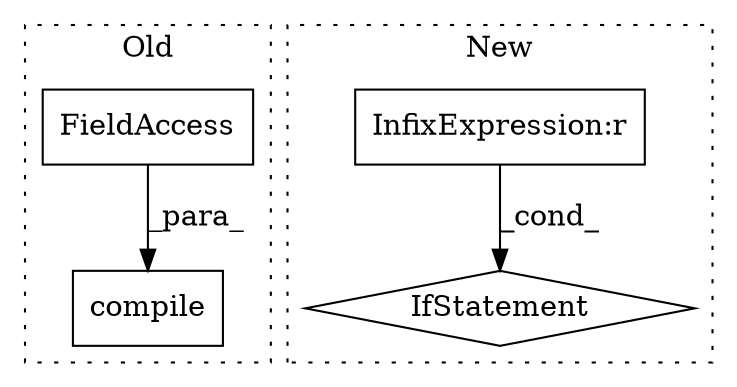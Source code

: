 digraph G {
subgraph cluster0 {
1 [label="compile" a="32" s="4169,4191" l="8,1" shape="box"];
3 [label="FieldAccess" a="22" s="4177" l="4" shape="box"];
label = "Old";
style="dotted";
}
subgraph cluster1 {
2 [label="IfStatement" a="25" s="6389,6415" l="4,2" shape="diamond"];
4 [label="InfixExpression:r" a="27" s="6401" l="4" shape="box"];
label = "New";
style="dotted";
}
3 -> 1 [label="_para_"];
4 -> 2 [label="_cond_"];
}